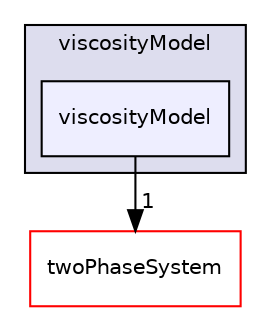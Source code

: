 digraph "viscosityModel" {
  bgcolor=transparent;
  compound=true
  node [ fontsize="10", fontname="Helvetica"];
  edge [ labelfontsize="10", labelfontname="Helvetica"];
  subgraph clusterdir_9ef38f77c7c11a6b98f44c8c84adf179 {
    graph [ bgcolor="#ddddee", pencolor="black", label="viscosityModel" fontname="Helvetica", fontsize="10", URL="dir_9ef38f77c7c11a6b98f44c8c84adf179.html"]
  dir_207df40b43568a2c645d7ab83acdb162 [shape=box, label="viscosityModel", style="filled", fillcolor="#eeeeff", pencolor="black", URL="dir_207df40b43568a2c645d7ab83acdb162.html"];
  }
  dir_c8dd8d838525102dfd397a50c2714810 [shape=box label="twoPhaseSystem" color="red" URL="dir_c8dd8d838525102dfd397a50c2714810.html"];
  dir_207df40b43568a2c645d7ab83acdb162->dir_c8dd8d838525102dfd397a50c2714810 [headlabel="1", labeldistance=1.5 headhref="dir_000182_000038.html"];
}
